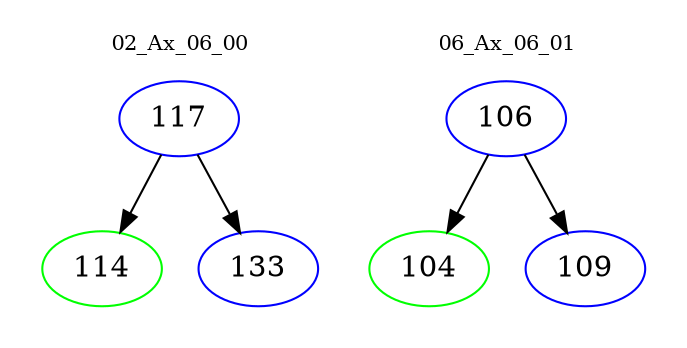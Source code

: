 digraph{
subgraph cluster_0 {
color = white
label = "02_Ax_06_00";
fontsize=10;
T0_117 [label="117", color="blue"]
T0_117 -> T0_114 [color="black"]
T0_114 [label="114", color="green"]
T0_117 -> T0_133 [color="black"]
T0_133 [label="133", color="blue"]
}
subgraph cluster_1 {
color = white
label = "06_Ax_06_01";
fontsize=10;
T1_106 [label="106", color="blue"]
T1_106 -> T1_104 [color="black"]
T1_104 [label="104", color="green"]
T1_106 -> T1_109 [color="black"]
T1_109 [label="109", color="blue"]
}
}
